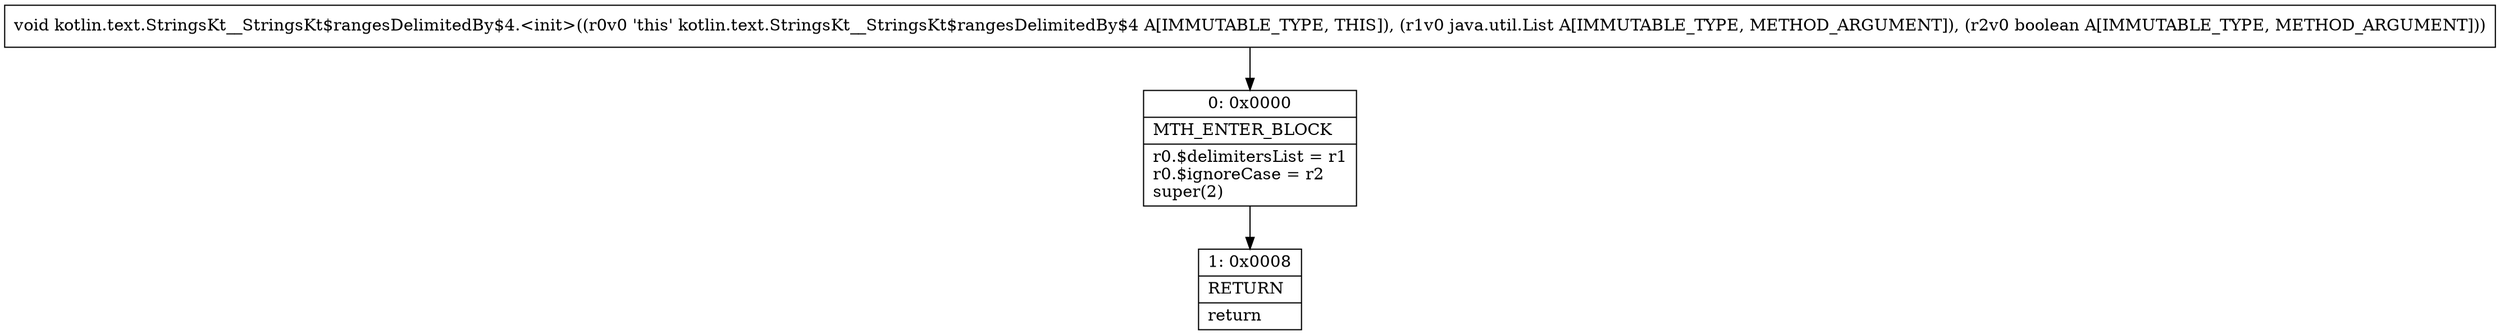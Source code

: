 digraph "CFG forkotlin.text.StringsKt__StringsKt$rangesDelimitedBy$4.\<init\>(Ljava\/util\/List;Z)V" {
Node_0 [shape=record,label="{0\:\ 0x0000|MTH_ENTER_BLOCK\l|r0.$delimitersList = r1\lr0.$ignoreCase = r2\lsuper(2)\l}"];
Node_1 [shape=record,label="{1\:\ 0x0008|RETURN\l|return\l}"];
MethodNode[shape=record,label="{void kotlin.text.StringsKt__StringsKt$rangesDelimitedBy$4.\<init\>((r0v0 'this' kotlin.text.StringsKt__StringsKt$rangesDelimitedBy$4 A[IMMUTABLE_TYPE, THIS]), (r1v0 java.util.List A[IMMUTABLE_TYPE, METHOD_ARGUMENT]), (r2v0 boolean A[IMMUTABLE_TYPE, METHOD_ARGUMENT])) }"];
MethodNode -> Node_0;
Node_0 -> Node_1;
}

